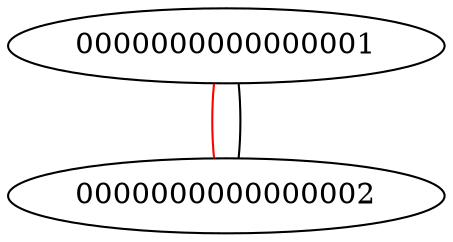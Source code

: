 graph  {
	0000000000000001 -- 0000000000000002 [key=eth2eth2,
	color=red];
0000000000000001 -- 0000000000000002 [key=eth3eth3];
}
